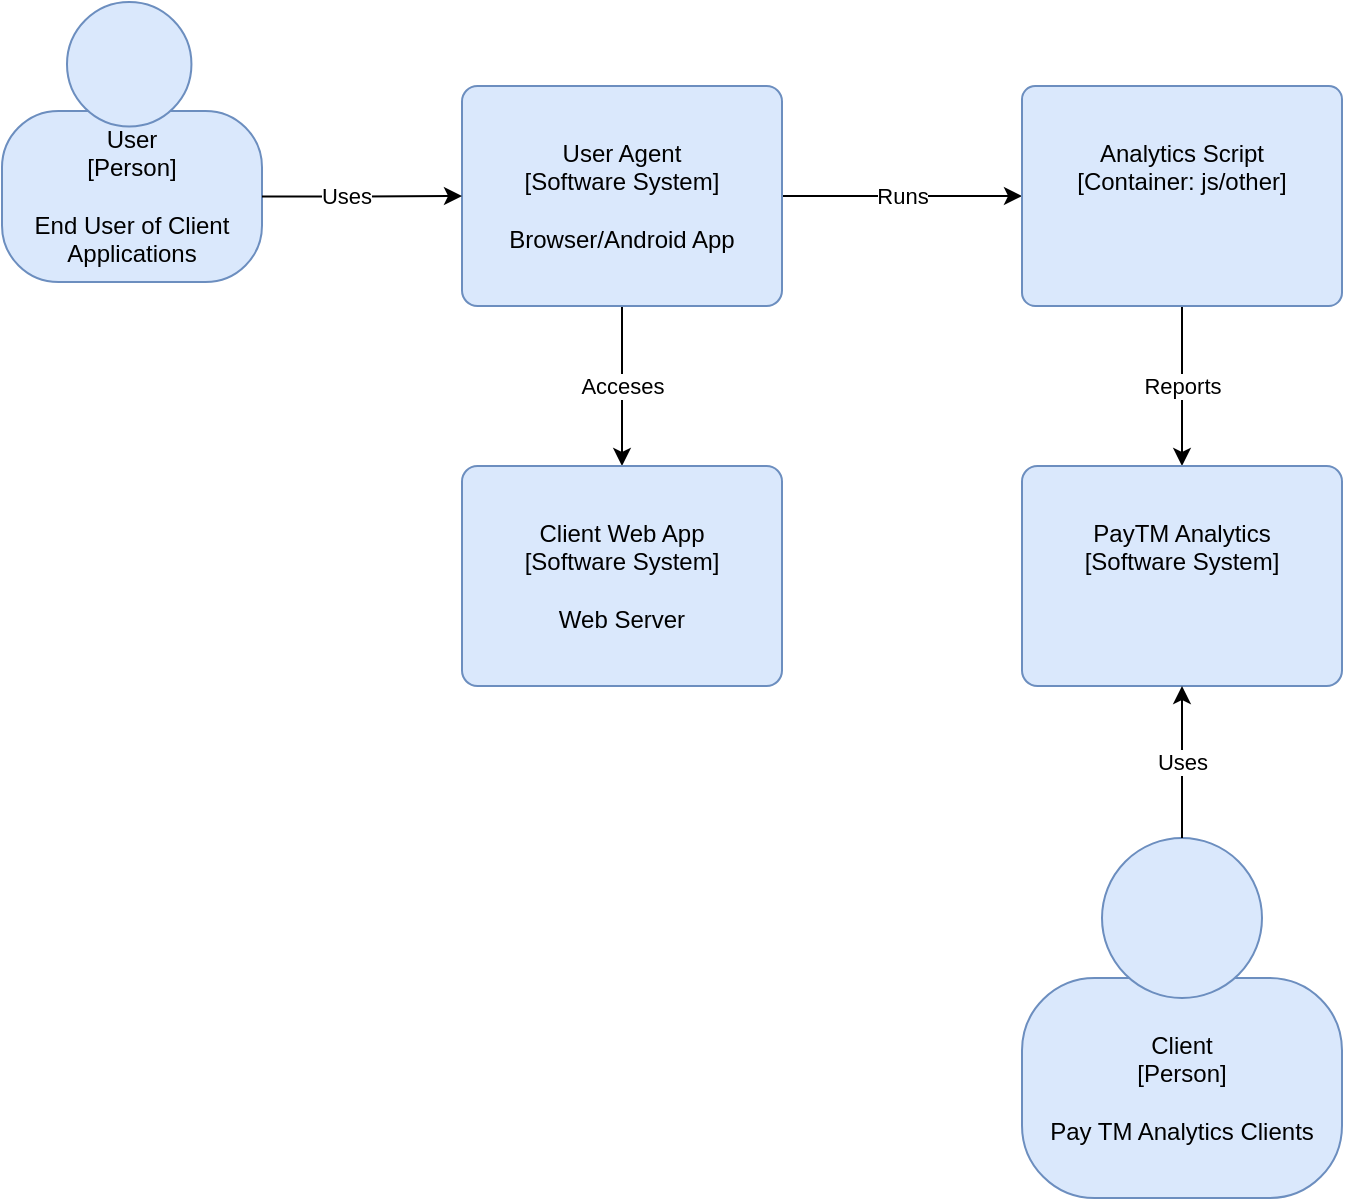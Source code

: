 <mxfile version="11.3.1" type="google" pages="2"><diagram id="Nqa0u8HIPCLFlUk7Xlo7" name="Page-1"><mxGraphModel dx="782" dy="409" grid="0" gridSize="10" guides="1" tooltips="1" connect="1" arrows="1" fold="1" page="1" pageScale="1" pageWidth="850" pageHeight="1100" math="0" shadow="0"><root><mxCell id="0"/><mxCell id="1" parent="0"/><mxCell id="4QyV-VcbG9E0hP7bEJcR-1" value="" style="group;rounded=0;labelBackgroundColor=none;fillColor=none;fontColor=#000000;align=center;html=1;" parent="1" vertex="1" connectable="0"><mxGeometry x="20" y="30" width="130" height="140" as="geometry"/><C4Person as="c4"/></mxCell><object label="User&lt;div&gt;[Person]&lt;/div&gt;&lt;div&gt;&lt;br&gt;&lt;/div&gt;&lt;div&gt;End User of Client Applications&lt;br&gt;&lt;/div&gt;" placeholders="1" c4Name="name" c4Type="body" c4Description="Beschreibung" id="4QyV-VcbG9E0hP7bEJcR-2"><mxCell style="rounded=1;whiteSpace=wrap;html=1;labelBackgroundColor=none;fillColor=#dae8fc;fontColor=#000000;align=center;arcSize=33;strokeColor=#6c8ebf;" parent="4QyV-VcbG9E0hP7bEJcR-1" vertex="1"><mxGeometry y="54.444" width="130" height="85.556" as="geometry"/><C4Person as="c4"/></mxCell></object><mxCell id="4QyV-VcbG9E0hP7bEJcR-3" value="" style="ellipse;whiteSpace=wrap;html=1;aspect=fixed;rounded=0;labelBackgroundColor=none;fillColor=#dae8fc;fontSize=12;fontColor=#000000;align=center;strokeColor=#6c8ebf;" parent="4QyV-VcbG9E0hP7bEJcR-1" vertex="1"><mxGeometry x="32.5" width="62.222" height="62.222" as="geometry"/><C4Person as="c4"/></mxCell><mxCell id="4QyV-VcbG9E0hP7bEJcR-16" value="&lt;div&gt;Acceses&lt;/div&gt;" style="edgeStyle=orthogonalEdgeStyle;rounded=0;orthogonalLoop=1;jettySize=auto;html=1;" parent="1" source="4QyV-VcbG9E0hP7bEJcR-4" target="4QyV-VcbG9E0hP7bEJcR-15" edge="1"><mxGeometry relative="1" as="geometry"/></mxCell><mxCell id="gbXuKym01b0sTL9W9ZA9-24" value="&lt;div&gt;Runs&lt;/div&gt;" style="edgeStyle=orthogonalEdgeStyle;rounded=0;orthogonalLoop=1;jettySize=auto;html=1;entryX=0;entryY=0.5;entryDx=0;entryDy=0;" parent="1" source="4QyV-VcbG9E0hP7bEJcR-4" target="4QyV-VcbG9E0hP7bEJcR-18" edge="1"><mxGeometry relative="1" as="geometry"/></mxCell><object label="User Agent&lt;br&gt;&lt;div&gt;[Software System]&lt;/div&gt;&lt;div&gt;&lt;br&gt;&lt;/div&gt;&lt;div&gt;Browser/Android App&lt;br&gt;&lt;/div&gt;" placeholders="1" c4Name="name" c4Type="SoftwareSystem" c4Description="Beschreibung" id="4QyV-VcbG9E0hP7bEJcR-4"><mxCell style="rounded=1;whiteSpace=wrap;html=1;labelBackgroundColor=none;fillColor=#dae8fc;fontColor=#000000;align=center;arcSize=7;strokeColor=#6c8ebf;" parent="1" vertex="1"><mxGeometry x="250" y="72" width="160" height="110" as="geometry"/><C4SoftwareSystem as="c4"/></mxCell></object><object label="&lt;div&gt;Client Web App&lt;/div&gt;&lt;div&gt;[Software System]&lt;/div&gt;&lt;div&gt;&lt;br&gt;&lt;/div&gt;&lt;div&gt;Web Server&lt;br&gt;&lt;/div&gt;" placeholders="1" c4Name="name" c4Type="SoftwareSystem" c4Description="Beschreibung" id="4QyV-VcbG9E0hP7bEJcR-15"><mxCell style="rounded=1;whiteSpace=wrap;html=1;labelBackgroundColor=none;fillColor=#dae8fc;fontColor=#000000;align=center;arcSize=7;strokeColor=#6c8ebf;" parent="1" vertex="1"><mxGeometry x="250" y="262" width="160" height="110" as="geometry"/><C4SoftwareSystem as="c4"/></mxCell></object><mxCell id="4QyV-VcbG9E0hP7bEJcR-21" value="&lt;div&gt;Reports&lt;/div&gt;" style="edgeStyle=orthogonalEdgeStyle;rounded=0;orthogonalLoop=1;jettySize=auto;html=1;" parent="1" source="4QyV-VcbG9E0hP7bEJcR-18" target="4QyV-VcbG9E0hP7bEJcR-20" edge="1"><mxGeometry relative="1" as="geometry"/></mxCell><object label="&lt;span&gt;Analytics Script&lt;br&gt;&lt;/span&gt;&lt;div&gt;[Container: js/other&lt;span&gt;]&lt;/span&gt;&lt;/div&gt;&lt;div&gt;&lt;br&gt;&lt;/div&gt;&lt;div&gt;&lt;br&gt;&lt;/div&gt;" placeholders="1" c4Name="name" c4Type="Container" c4Technology="technology" c4Description="Beschreibung" id="4QyV-VcbG9E0hP7bEJcR-18"><mxCell style="rounded=1;whiteSpace=wrap;html=1;labelBackgroundColor=none;fillColor=#dae8fc;fontColor=#000000;align=center;arcSize=6;strokeColor=#6c8ebf;" parent="1" vertex="1"><mxGeometry x="530" y="72" width="160" height="110" as="geometry"/><C4Container as="c4"/></mxCell></object><object label="PayTM Analytics&lt;br&gt;&lt;div&gt;[Software System]&lt;/div&gt;&lt;div&gt;&lt;br&gt;&lt;/div&gt;&lt;div&gt;&lt;br&gt;&lt;/div&gt;" placeholders="1" c4Name="name" c4Type="SoftwareSystem" c4Description="Beschreibung" id="4QyV-VcbG9E0hP7bEJcR-20"><mxCell style="rounded=1;whiteSpace=wrap;html=1;labelBackgroundColor=none;fillColor=#dae8fc;fontColor=#000000;align=center;arcSize=7;strokeColor=#6c8ebf;" parent="1" vertex="1"><mxGeometry x="530" y="262" width="160" height="110" as="geometry"/><C4SoftwareSystem as="c4"/></mxCell></object><mxCell id="4QyV-VcbG9E0hP7bEJcR-22" value="" style="group;rounded=0;labelBackgroundColor=none;fillColor=none;fontColor=#000000;align=center;html=1;" parent="1" vertex="1" connectable="0"><mxGeometry x="530" y="448" width="160" height="180" as="geometry"/><C4Person as="c4"/></mxCell><object label="Client&lt;div&gt;[Person]&lt;/div&gt;&lt;div&gt;&lt;br&gt;&lt;/div&gt;&lt;div&gt;Pay TM Analytics Clients&lt;br&gt;&lt;/div&gt;" placeholders="1" c4Name="name" c4Type="body" c4Description="Beschreibung" id="4QyV-VcbG9E0hP7bEJcR-23"><mxCell style="rounded=1;whiteSpace=wrap;html=1;labelBackgroundColor=none;fillColor=#dae8fc;fontColor=#000000;align=center;arcSize=33;strokeColor=#6c8ebf;" parent="4QyV-VcbG9E0hP7bEJcR-22" vertex="1"><mxGeometry y="70" width="160" height="110" as="geometry"/><C4Person as="c4"/></mxCell></object><mxCell id="4QyV-VcbG9E0hP7bEJcR-24" value="" style="ellipse;whiteSpace=wrap;html=1;aspect=fixed;rounded=0;labelBackgroundColor=none;fillColor=#dae8fc;fontSize=12;fontColor=#000000;align=center;strokeColor=#6c8ebf;" parent="4QyV-VcbG9E0hP7bEJcR-22" vertex="1"><mxGeometry x="40" width="80" height="80" as="geometry"/><C4Person as="c4"/></mxCell><mxCell id="4QyV-VcbG9E0hP7bEJcR-26" value="Uses" style="edgeStyle=orthogonalEdgeStyle;rounded=0;orthogonalLoop=1;jettySize=auto;html=1;exitX=0.5;exitY=0;exitDx=0;exitDy=0;" parent="1" source="4QyV-VcbG9E0hP7bEJcR-24" target="4QyV-VcbG9E0hP7bEJcR-20" edge="1"><mxGeometry relative="1" as="geometry"><mxPoint x="610" y="452" as="sourcePoint"/></mxGeometry></mxCell><mxCell id="gbXuKym01b0sTL9W9ZA9-18" value="Uses" style="edgeStyle=orthogonalEdgeStyle;rounded=0;orthogonalLoop=1;jettySize=auto;html=1;exitX=1;exitY=0.5;exitDx=0;exitDy=0;entryX=0;entryY=0.5;entryDx=0;entryDy=0;" parent="1" source="4QyV-VcbG9E0hP7bEJcR-2" target="4QyV-VcbG9E0hP7bEJcR-4" edge="1"><mxGeometry x="-0.16" relative="1" as="geometry"><mxPoint as="offset"/></mxGeometry></mxCell></root></mxGraphModel></diagram><diagram id="EtAcH1WG5HSIFdylY89F" name="Page-2"><mxGraphModel dx="1303" dy="682" grid="1" gridSize="10" guides="1" tooltips="1" connect="1" arrows="1" fold="1" page="1" pageScale="1" pageWidth="850" pageHeight="1100" math="0" shadow="0"><root><mxCell id="tYg4SojNE7awPiLbU-WG-0"/><mxCell id="tYg4SojNE7awPiLbU-WG-1" parent="tYg4SojNE7awPiLbU-WG-0"/><mxCell id="tYg4SojNE7awPiLbU-WG-7" value="&lt;div&gt;Sends&lt;/div&gt;&lt;div&gt;Usage&lt;/div&gt;&lt;div&gt;Info Via &lt;br&gt;&lt;/div&gt;&lt;div&gt;HTTP&lt;br&gt;&lt;/div&gt;" style="edgeStyle=orthogonalEdgeStyle;rounded=0;orthogonalLoop=1;jettySize=auto;html=1;" parent="tYg4SojNE7awPiLbU-WG-1" source="tYg4SojNE7awPiLbU-WG-5" target="tYg4SojNE7awPiLbU-WG-6" edge="1"><mxGeometry relative="1" as="geometry"/></mxCell><object label="Analytics Script&lt;br&gt;&lt;div&gt;[Container: js/other&lt;span&gt;]&lt;/span&gt;&lt;/div&gt;&lt;div&gt;&lt;br&gt;&lt;/div&gt;&lt;div&gt;&lt;br&gt;&lt;/div&gt;" placeholders="1" c4Name="name" c4Type="Container" c4Technology="technology" c4Description="Beschreibung" id="tYg4SojNE7awPiLbU-WG-5"><mxCell style="rounded=1;whiteSpace=wrap;html=1;labelBackgroundColor=none;fillColor=#dae8fc;fontColor=#000000;align=center;arcSize=6;strokeColor=#6c8ebf;" parent="tYg4SojNE7awPiLbU-WG-1" vertex="1"><mxGeometry x="10" y="40" width="160" height="110" as="geometry"/><C4Container as="c4"/></mxCell></object><mxCell id="tYg4SojNE7awPiLbU-WG-9" value="" style="edgeStyle=orthogonalEdgeStyle;rounded=0;orthogonalLoop=1;jettySize=auto;html=1;entryX=0;entryY=0.5;entryDx=0;entryDy=0;" parent="tYg4SojNE7awPiLbU-WG-1" edge="1" target="tYg4SojNE7awPiLbU-WG-8"><mxGeometry relative="1" as="geometry"><mxPoint x="400" y="93" as="sourcePoint"/><mxPoint x="480" y="93" as="targetPoint"/></mxGeometry></mxCell><mxCell id="AvjWyTtYz6mIx1aK_arY-7" value="Forwards" style="text;html=1;resizable=0;points=[];align=center;verticalAlign=middle;labelBackgroundColor=#ffffff;" vertex="1" connectable="0" parent="tYg4SojNE7awPiLbU-WG-9"><mxGeometry y="-12" relative="1" as="geometry"><mxPoint as="offset"/></mxGeometry></mxCell><object label="Firewall&lt;br&gt;&lt;div&gt;[Container: ? &lt;span&gt;]&lt;/span&gt;&lt;/div&gt;&lt;div&gt;&lt;br&gt;&lt;/div&gt;&lt;div&gt;&lt;br&gt;&lt;/div&gt;" placeholders="1" c4Name="name" c4Type="Container" c4Technology="technology" c4Description="Beschreibung" id="tYg4SojNE7awPiLbU-WG-6"><mxCell style="rounded=1;whiteSpace=wrap;html=1;labelBackgroundColor=none;fillColor=#dae8fc;fontColor=#000000;align=center;arcSize=6;strokeColor=#6c8ebf;" parent="tYg4SojNE7awPiLbU-WG-1" vertex="1"><mxGeometry x="280" y="50" width="160" height="110" as="geometry"/><C4Container as="c4"/></mxCell></object><mxCell id="tYg4SojNE7awPiLbU-WG-11" value="Distributes" style="edgeStyle=orthogonalEdgeStyle;rounded=0;orthogonalLoop=1;jettySize=auto;html=1;" parent="tYg4SojNE7awPiLbU-WG-1" source="tYg4SojNE7awPiLbU-WG-8" target="tYg4SojNE7awPiLbU-WG-10" edge="1"><mxGeometry relative="1" as="geometry"/></mxCell><object label="Load Balancer&lt;br&gt;&lt;div&gt;[Container: ?&lt;span&gt;]&lt;/span&gt;&lt;/div&gt;&lt;div&gt;&lt;br&gt;&lt;/div&gt;" placeholders="1" c4Name="name" c4Type="Container" c4Technology="technology" c4Description="Beschreibung" id="tYg4SojNE7awPiLbU-WG-8"><mxCell style="rounded=1;whiteSpace=wrap;html=1;labelBackgroundColor=none;fillColor=#dae8fc;fontColor=#000000;align=center;arcSize=6;strokeColor=#6c8ebf;" parent="tYg4SojNE7awPiLbU-WG-1" vertex="1"><mxGeometry x="590" y="50" width="160" height="110" as="geometry"/><C4Container as="c4"/></mxCell></object><mxCell id="tYg4SojNE7awPiLbU-WG-13" value="Sends" style="edgeStyle=orthogonalEdgeStyle;rounded=0;orthogonalLoop=1;jettySize=auto;html=1;" parent="tYg4SojNE7awPiLbU-WG-1" source="tYg4SojNE7awPiLbU-WG-10" target="tYg4SojNE7awPiLbU-WG-12" edge="1"><mxGeometry relative="1" as="geometry"/></mxCell><object label="Edge Service&lt;br&gt;&lt;div&gt;[Container: JVM&lt;span&gt;]&lt;/span&gt;&lt;/div&gt;&lt;div&gt;&lt;br&gt;&lt;/div&gt;&lt;div&gt;&lt;br&gt;&lt;/div&gt;&lt;div&gt;-durable local persistent queue(Akka)&lt;/div&gt;&lt;div&gt;-commit raw http request to disk&lt;br&gt;&lt;/div&gt;&lt;div&gt;-auto scalable&lt;br&gt;&lt;/div&gt;" placeholders="1" c4Name="name" c4Type="Container" c4Technology="technology" c4Description="Beschreibung" id="tYg4SojNE7awPiLbU-WG-10"><mxCell style="rounded=1;whiteSpace=wrap;html=1;labelBackgroundColor=none;fillColor=#dae8fc;fontColor=#000000;align=center;arcSize=6;strokeColor=#6c8ebf;" parent="tYg4SojNE7awPiLbU-WG-1" vertex="1"><mxGeometry x="590" y="240" width="160" height="130" as="geometry"/><C4Container as="c4"/></mxCell></object><mxCell id="tYg4SojNE7awPiLbU-WG-15" value="Writes" style="edgeStyle=orthogonalEdgeStyle;rounded=0;orthogonalLoop=1;jettySize=auto;html=1;entryX=0.5;entryY=0;entryDx=0;entryDy=0;" parent="tYg4SojNE7awPiLbU-WG-1" source="tYg4SojNE7awPiLbU-WG-12" target="tYg4SojNE7awPiLbU-WG-14" edge="1"><mxGeometry relative="1" as="geometry"><mxPoint x="440" y="410" as="targetPoint"/><Array as="points"><mxPoint x="270" y="390"/><mxPoint x="540" y="390"/></Array></mxGeometry></mxCell><mxCell id="tYg4SojNE7awPiLbU-WG-18" value="Persistent&lt;div&gt;Topic:intake-event&lt;/div&gt;&lt;div&gt;data: msg-crc:timestamp&lt;/div&gt;" style="edgeStyle=orthogonalEdgeStyle;rounded=0;orthogonalLoop=1;jettySize=auto;html=1;" parent="tYg4SojNE7awPiLbU-WG-1" source="tYg4SojNE7awPiLbU-WG-12" target="tYg4SojNE7awPiLbU-WG-17" edge="1"><mxGeometry relative="1" as="geometry"/></mxCell><object label="Intake Processor&lt;br&gt;&lt;div&gt;[Container: JVM&lt;span&gt;]&lt;/span&gt;&lt;/div&gt;&lt;div&gt;&lt;br&gt;&lt;/div&gt;&lt;div&gt;-auto scalable&lt;br&gt;&lt;/div&gt;&lt;div&gt;-add raw message&lt;br&gt;&lt;/div&gt;&lt;div&gt;&amp;nbsp;to intake db&lt;/div&gt;&lt;div&gt;-index is crc hash of message&lt;br&gt;&lt;/div&gt;" placeholders="1" c4Name="name" c4Type="Container" c4Technology="technology" c4Description="Beschreibung" id="tYg4SojNE7awPiLbU-WG-12"><mxCell style="rounded=1;whiteSpace=wrap;html=1;labelBackgroundColor=none;fillColor=#dae8fc;fontColor=#000000;align=center;arcSize=6;strokeColor=#6c8ebf;" parent="tYg4SojNE7awPiLbU-WG-1" vertex="1"><mxGeometry x="130" y="210" width="160" height="130" as="geometry"/><C4Container as="c4"/></mxCell></object><mxCell id="tYg4SojNE7awPiLbU-WG-21" style="edgeStyle=orthogonalEdgeStyle;rounded=0;orthogonalLoop=1;jettySize=auto;html=1;entryX=0.375;entryY=0;entryDx=0;entryDy=0;entryPerimeter=0;" parent="tYg4SojNE7awPiLbU-WG-1" source="tYg4SojNE7awPiLbU-WG-17" target="tYg4SojNE7awPiLbU-WG-20" edge="1"><mxGeometry relative="1" as="geometry"/></mxCell><mxCell id="AvjWyTtYz6mIx1aK_arY-1" value="&lt;div&gt;Writes&lt;/div&gt;" style="text;html=1;resizable=0;points=[];align=center;verticalAlign=middle;labelBackgroundColor=#ffffff;" vertex="1" connectable="0" parent="tYg4SojNE7awPiLbU-WG-21"><mxGeometry x="-0.333" y="3" relative="1" as="geometry"><mxPoint as="offset"/></mxGeometry></mxCell><mxCell id="tYg4SojNE7awPiLbU-WG-24" value="Persistent Topic: report-event-&amp;lt;client-id&amp;gt;&lt;br&gt;&lt;div&gt;data: report-table-id-range&lt;br&gt;&lt;/div&gt;" style="edgeStyle=orthogonalEdgeStyle;rounded=0;orthogonalLoop=1;jettySize=auto;html=1;" parent="tYg4SojNE7awPiLbU-WG-1" source="tYg4SojNE7awPiLbU-WG-17" target="tYg4SojNE7awPiLbU-WG-23" edge="1"><mxGeometry relative="1" as="geometry"><Array as="points"><mxPoint x="130" y="560"/><mxPoint x="410" y="560"/></Array></mxGeometry></mxCell><object label="Report Processor&lt;br&gt;&lt;div&gt;[Container: JVM&lt;span&gt;]&lt;/span&gt;&lt;/div&gt;&lt;div&gt;&lt;br&gt;&lt;/div&gt;&lt;div&gt;-auto scalable&lt;/div&gt;&lt;div&gt;-sanitize/lightly process message&lt;/div&gt;&lt;div&gt;-commit to report db&lt;/div&gt;&lt;div&gt;-new index is client-id:timestamp:msg-crc&lt;br&gt;&lt;/div&gt;" placeholders="1" c4Name="name" c4Type="Container" c4Technology="technology" c4Description="Beschreibung" id="tYg4SojNE7awPiLbU-WG-17"><mxCell style="rounded=1;whiteSpace=wrap;html=1;labelBackgroundColor=none;fillColor=#dae8fc;fontColor=#000000;align=center;arcSize=6;strokeColor=#6c8ebf;" parent="tYg4SojNE7awPiLbU-WG-1" vertex="1"><mxGeometry x="51" y="430" width="160" height="140" as="geometry"/><C4Container as="c4"/></mxCell></object><mxCell id="tYg4SojNE7awPiLbU-WG-27" style="edgeStyle=orthogonalEdgeStyle;rounded=0;orthogonalLoop=1;jettySize=auto;html=1;" parent="tYg4SojNE7awPiLbU-WG-1" source="tYg4SojNE7awPiLbU-WG-23" target="tYg4SojNE7awPiLbU-WG-26" edge="1"><mxGeometry relative="1" as="geometry"><mxPoint x="410" y="820" as="targetPoint"/></mxGeometry></mxCell><mxCell id="AvjWyTtYz6mIx1aK_arY-6" value="Writes" style="text;html=1;resizable=0;points=[];align=center;verticalAlign=middle;labelBackgroundColor=#ffffff;" vertex="1" connectable="0" parent="tYg4SojNE7awPiLbU-WG-27"><mxGeometry x="-0.206" y="-4" relative="1" as="geometry"><mxPoint as="offset"/></mxGeometry></mxCell><object label="Client Data Loader&lt;br&gt;&lt;div&gt;[Container: JVM&lt;span&gt;]&lt;/span&gt;&lt;/div&gt;&lt;div&gt;&lt;br&gt;&lt;/div&gt;&lt;div&gt;&lt;br&gt;&lt;/div&gt;&lt;div&gt;Client Specific&lt;br&gt;&lt;/div&gt;" placeholders="1" c4Name="name" c4Type="Container" c4Technology="technology" c4Description="Beschreibung" id="tYg4SojNE7awPiLbU-WG-23"><mxCell style="rounded=1;whiteSpace=wrap;html=1;labelBackgroundColor=none;fillColor=#dae8fc;fontColor=#000000;align=center;arcSize=6;strokeColor=#6c8ebf;" parent="tYg4SojNE7awPiLbU-WG-1" vertex="1"><mxGeometry x="340" y="665" width="160" height="110" as="geometry"/><C4Container as="c4"/></mxCell></object><mxCell id="tYg4SojNE7awPiLbU-WG-19" style="edgeStyle=orthogonalEdgeStyle;rounded=0;orthogonalLoop=1;jettySize=auto;html=1;exitX=1;exitY=0.5;exitDx=0;exitDy=0;" parent="tYg4SojNE7awPiLbU-WG-1" source="tYg4SojNE7awPiLbU-WG-17" target="tYg4SojNE7awPiLbU-WG-14" edge="1"><mxGeometry relative="1" as="geometry"><Array as="points"><mxPoint x="211" y="485"/></Array></mxGeometry></mxCell><mxCell id="AvjWyTtYz6mIx1aK_arY-4" value="Reads" style="text;html=1;resizable=0;points=[];align=center;verticalAlign=middle;labelBackgroundColor=#ffffff;" vertex="1" connectable="0" parent="tYg4SojNE7awPiLbU-WG-19"><mxGeometry x="-0.331" y="-2" relative="1" as="geometry"><mxPoint as="offset"/></mxGeometry></mxCell><object label="Intake Table&lt;br&gt;&lt;div&gt;[Container: Cassandra]&lt;/div&gt;&lt;div&gt;&lt;br&gt;&lt;/div&gt;&lt;div&gt;Index: msg-crc&lt;br&gt;&lt;/div&gt;" placeholders="1" c4Type="Database" c4Technology="technology" c4Description="Beschreibung" id="tYg4SojNE7awPiLbU-WG-14"><mxCell style="shape=cylinder;whiteSpace=wrap;html=1;boundedLbl=1;rounded=0;labelBackgroundColor=none;fillColor=#dae8fc;fontSize=12;fontColor=#000000;align=center;strokeColor=#6c8ebf;" parent="tYg4SojNE7awPiLbU-WG-1" vertex="1"><mxGeometry x="480" y="450" width="160" height="140" as="geometry"/><C4Database as="c4"/></mxCell></object><mxCell id="tYg4SojNE7awPiLbU-WG-38" style="edgeStyle=orthogonalEdgeStyle;rounded=0;orthogonalLoop=1;jettySize=auto;html=1;exitX=0;exitY=0.5;exitDx=0;exitDy=0;" parent="tYg4SojNE7awPiLbU-WG-1" source="tYg4SojNE7awPiLbU-WG-23" target="tYg4SojNE7awPiLbU-WG-20" edge="1"><mxGeometry relative="1" as="geometry"/></mxCell><mxCell id="AvjWyTtYz6mIx1aK_arY-3" value="Reads" style="text;html=1;resizable=0;points=[];align=center;verticalAlign=middle;labelBackgroundColor=#ffffff;" vertex="1" connectable="0" parent="tYg4SojNE7awPiLbU-WG-38"><mxGeometry x="0.143" relative="1" as="geometry"><mxPoint as="offset"/></mxGeometry></mxCell><object label="Reporting Table&lt;br&gt;&lt;div&gt;[Container: Cassandra]&lt;/div&gt;&lt;div&gt;&lt;br&gt;&lt;/div&gt;&lt;div&gt;Index: client-id:timestamp:msg-crc&lt;br&gt;&lt;/div&gt;" placeholders="1" c4Type="Database" c4Technology="technology" c4Description="Beschreibung" id="tYg4SojNE7awPiLbU-WG-20"><mxCell style="shape=cylinder;whiteSpace=wrap;html=1;boundedLbl=1;rounded=0;labelBackgroundColor=none;fillColor=#dae8fc;fontSize=12;fontColor=#000000;align=center;strokeColor=#6c8ebf;" parent="tYg4SojNE7awPiLbU-WG-1" vertex="1"><mxGeometry x="40" y="650" width="160" height="140" as="geometry"/><C4Database as="c4"/></mxCell></object><object label="&lt;span&gt;Presentation DB&lt;br&gt;&lt;/span&gt;&lt;div&gt;[Container: RDBMS/Other]&lt;/div&gt;&lt;div&gt;&lt;br&gt;&lt;/div&gt;&lt;div&gt;Client Specific&lt;br&gt;&lt;/div&gt;" placeholders="1" c4Type="Database" c4Technology="technology" c4Description="Beschreibung" id="tYg4SojNE7awPiLbU-WG-26"><mxCell style="shape=cylinder;whiteSpace=wrap;html=1;boundedLbl=1;rounded=0;labelBackgroundColor=none;fillColor=#dae8fc;fontSize=12;fontColor=#000000;align=center;strokeColor=#6c8ebf;" parent="tYg4SojNE7awPiLbU-WG-1" vertex="1"><mxGeometry x="650" y="822.5" width="160" height="140" as="geometry"/><C4Database as="c4"/></mxCell></object><mxCell id="tYg4SojNE7awPiLbU-WG-30" value="Reads" style="edgeStyle=orthogonalEdgeStyle;rounded=0;orthogonalLoop=1;jettySize=auto;html=1;" parent="tYg4SojNE7awPiLbU-WG-1" source="tYg4SojNE7awPiLbU-WG-29" target="tYg4SojNE7awPiLbU-WG-26" edge="1"><mxGeometry relative="1" as="geometry"/></mxCell><mxCell id="AvjWyTtYz6mIx1aK_arY-0" value="Request Manual Reload of Data" style="edgeStyle=orthogonalEdgeStyle;rounded=0;orthogonalLoop=1;jettySize=auto;html=1;" edge="1" parent="tYg4SojNE7awPiLbU-WG-1" source="tYg4SojNE7awPiLbU-WG-29" target="tYg4SojNE7awPiLbU-WG-23"><mxGeometry relative="1" as="geometry"/></mxCell><object label="Presentation Web App&lt;br&gt;&lt;div&gt;[Software System]&lt;/div&gt;&lt;div&gt;&lt;br&gt;&lt;/div&gt;&lt;div&gt;Client Specific&lt;br&gt;&lt;/div&gt;" placeholders="1" c4Name="name" c4Type="SoftwareSystem" c4Description="Beschreibung" id="tYg4SojNE7awPiLbU-WG-29"><mxCell style="rounded=1;whiteSpace=wrap;html=1;labelBackgroundColor=none;fillColor=#dae8fc;fontColor=#000000;align=center;arcSize=7;strokeColor=#6c8ebf;" parent="tYg4SojNE7awPiLbU-WG-1" vertex="1"><mxGeometry x="340" y="878" width="160" height="110" as="geometry"/><C4SoftwareSystem as="c4"/></mxCell></object><mxCell id="tYg4SojNE7awPiLbU-WG-31" value="" style="group;rounded=0;labelBackgroundColor=none;fillColor=none;fontColor=#000000;align=center;html=1;" parent="tYg4SojNE7awPiLbU-WG-1" vertex="1" connectable="0"><mxGeometry x="20" y="850" width="140" height="125" as="geometry"/><C4Person as="c4"/></mxCell><object label="Client&lt;div&gt;[Person]&lt;/div&gt;&lt;div&gt;&lt;br&gt;&lt;/div&gt;&lt;div&gt;Beschreibung&lt;/div&gt;" placeholders="1" c4Name="name" c4Type="body" c4Description="Beschreibung" id="tYg4SojNE7awPiLbU-WG-32"><mxCell style="rounded=1;whiteSpace=wrap;html=1;labelBackgroundColor=none;fillColor=#dae8fc;fontColor=#000000;align=center;arcSize=33;strokeColor=#6c8ebf;" parent="tYg4SojNE7awPiLbU-WG-31" vertex="1"><mxGeometry y="48.611" width="140" height="76.389" as="geometry"/><C4Person as="c4"/></mxCell></object><mxCell id="tYg4SojNE7awPiLbU-WG-33" value="" style="ellipse;whiteSpace=wrap;html=1;aspect=fixed;rounded=0;labelBackgroundColor=none;fillColor=#dae8fc;fontSize=12;fontColor=#000000;align=center;strokeColor=#6c8ebf;" parent="tYg4SojNE7awPiLbU-WG-31" vertex="1"><mxGeometry x="35" width="55.556" height="55.556" as="geometry"/><C4Person as="c4"/></mxCell><mxCell id="tYg4SojNE7awPiLbU-WG-34" value="&lt;div&gt;Views &lt;br&gt;&lt;/div&gt;&lt;div&gt;Analytics&lt;br&gt;&lt;/div&gt;" style="edgeStyle=orthogonalEdgeStyle;rounded=0;orthogonalLoop=1;jettySize=auto;html=1;" parent="tYg4SojNE7awPiLbU-WG-1" source="tYg4SojNE7awPiLbU-WG-32" target="tYg4SojNE7awPiLbU-WG-29" edge="1"><mxGeometry relative="1" as="geometry"/></mxCell></root></mxGraphModel></diagram></mxfile>